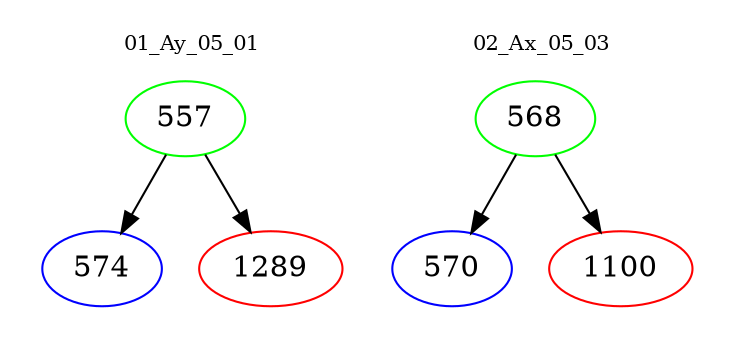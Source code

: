 digraph{
subgraph cluster_0 {
color = white
label = "01_Ay_05_01";
fontsize=10;
T0_557 [label="557", color="green"]
T0_557 -> T0_574 [color="black"]
T0_574 [label="574", color="blue"]
T0_557 -> T0_1289 [color="black"]
T0_1289 [label="1289", color="red"]
}
subgraph cluster_1 {
color = white
label = "02_Ax_05_03";
fontsize=10;
T1_568 [label="568", color="green"]
T1_568 -> T1_570 [color="black"]
T1_570 [label="570", color="blue"]
T1_568 -> T1_1100 [color="black"]
T1_1100 [label="1100", color="red"]
}
}
